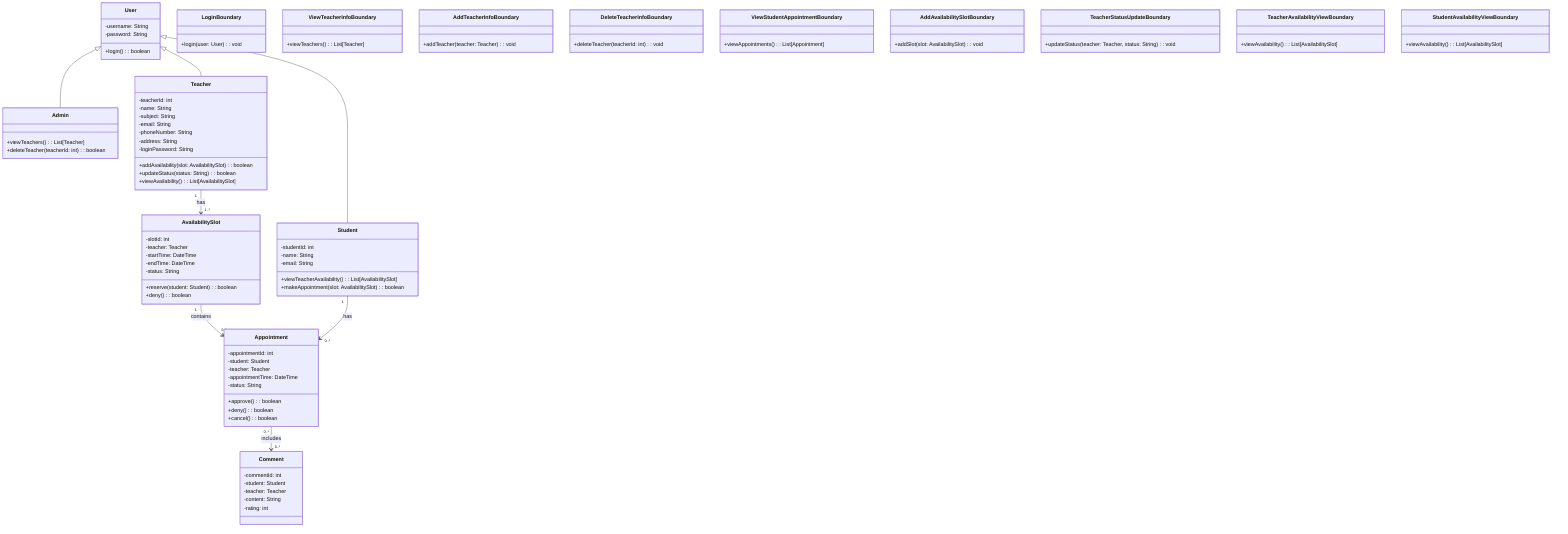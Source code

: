 classDiagram
    class User {
        -username: String
        -password: String
        +login() : boolean
    }

    class Admin {
        +viewTeachers() : List[Teacher]
        +deleteTeacher(teacherId: int) : boolean
    }

    class Teacher {
        -teacherId: int
        -name: String
        -subject: String
        -email: String
        -phoneNumber: String
        -address: String
        -loginPassword: String
        +addAvailability(slot: AvailabilitySlot) : boolean
        +updateStatus(status: String) : boolean
        +viewAvailability() : List[AvailabilitySlot]
    }

    class Student {
        -studentId: int
        -name: String
        -email: String
        +viewTeacherAvailability() : List[AvailabilitySlot]
        +makeAppointment(slot: AvailabilitySlot) : boolean
    }

    class Appointment {
        -appointmentId: int
        -student: Student
        -teacher: Teacher
        -appointmentTime: DateTime
        -status: String
        +approve() : boolean
        +deny() : boolean
        +cancel() : boolean
    }

    class Comment {
        -commentId: int
        -student: Student
        -teacher: Teacher
        -content: String
        -rating: int
    }

    class AvailabilitySlot {
        -slotId: int
        -teacher: Teacher
        -startTime: DateTime
        -endTime: DateTime
        -status: String
        +reserve(student: Student) : boolean
        +deny() : boolean
    }

    class LoginBoundary {
        +login(user: User) : void
    }

    class ViewTeacherInfoBoundary {
        +viewTeachers() : List[Teacher]
    }

    class AddTeacherInfoBoundary {
        +addTeacher(teacher: Teacher) : void
    }

    class DeleteTeacherInfoBoundary {
        +deleteTeacher(teacherId: int) : void
    }

    class ViewStudentAppointmentBoundary {
        +viewAppointments() : List[Appointment]
    }

    class AddAvailabilitySlotBoundary {
        +addSlot(slot: AvailabilitySlot) : void
    }

    class TeacherStatusUpdateBoundary {
        +updateStatus(teacher: Teacher, status: String) : void
    }

    class TeacherAvailabilityViewBoundary {
        +viewAvailability() : List[AvailabilitySlot]
    }

    class StudentAvailabilityViewBoundary {
        +viewAvailability() : List[AvailabilitySlot]
    }

    %% Relationships
    User <|-- Admin
    User <|-- Teacher
    User <|-- Student

    AvailabilitySlot "1" --> "0..*" Appointment : contains
    Teacher "1" --> "1..*" AvailabilitySlot : has
    Student "1" --> "0..*" Appointment : has
    Appointment "0..*" --> "0..*" Comment : includes